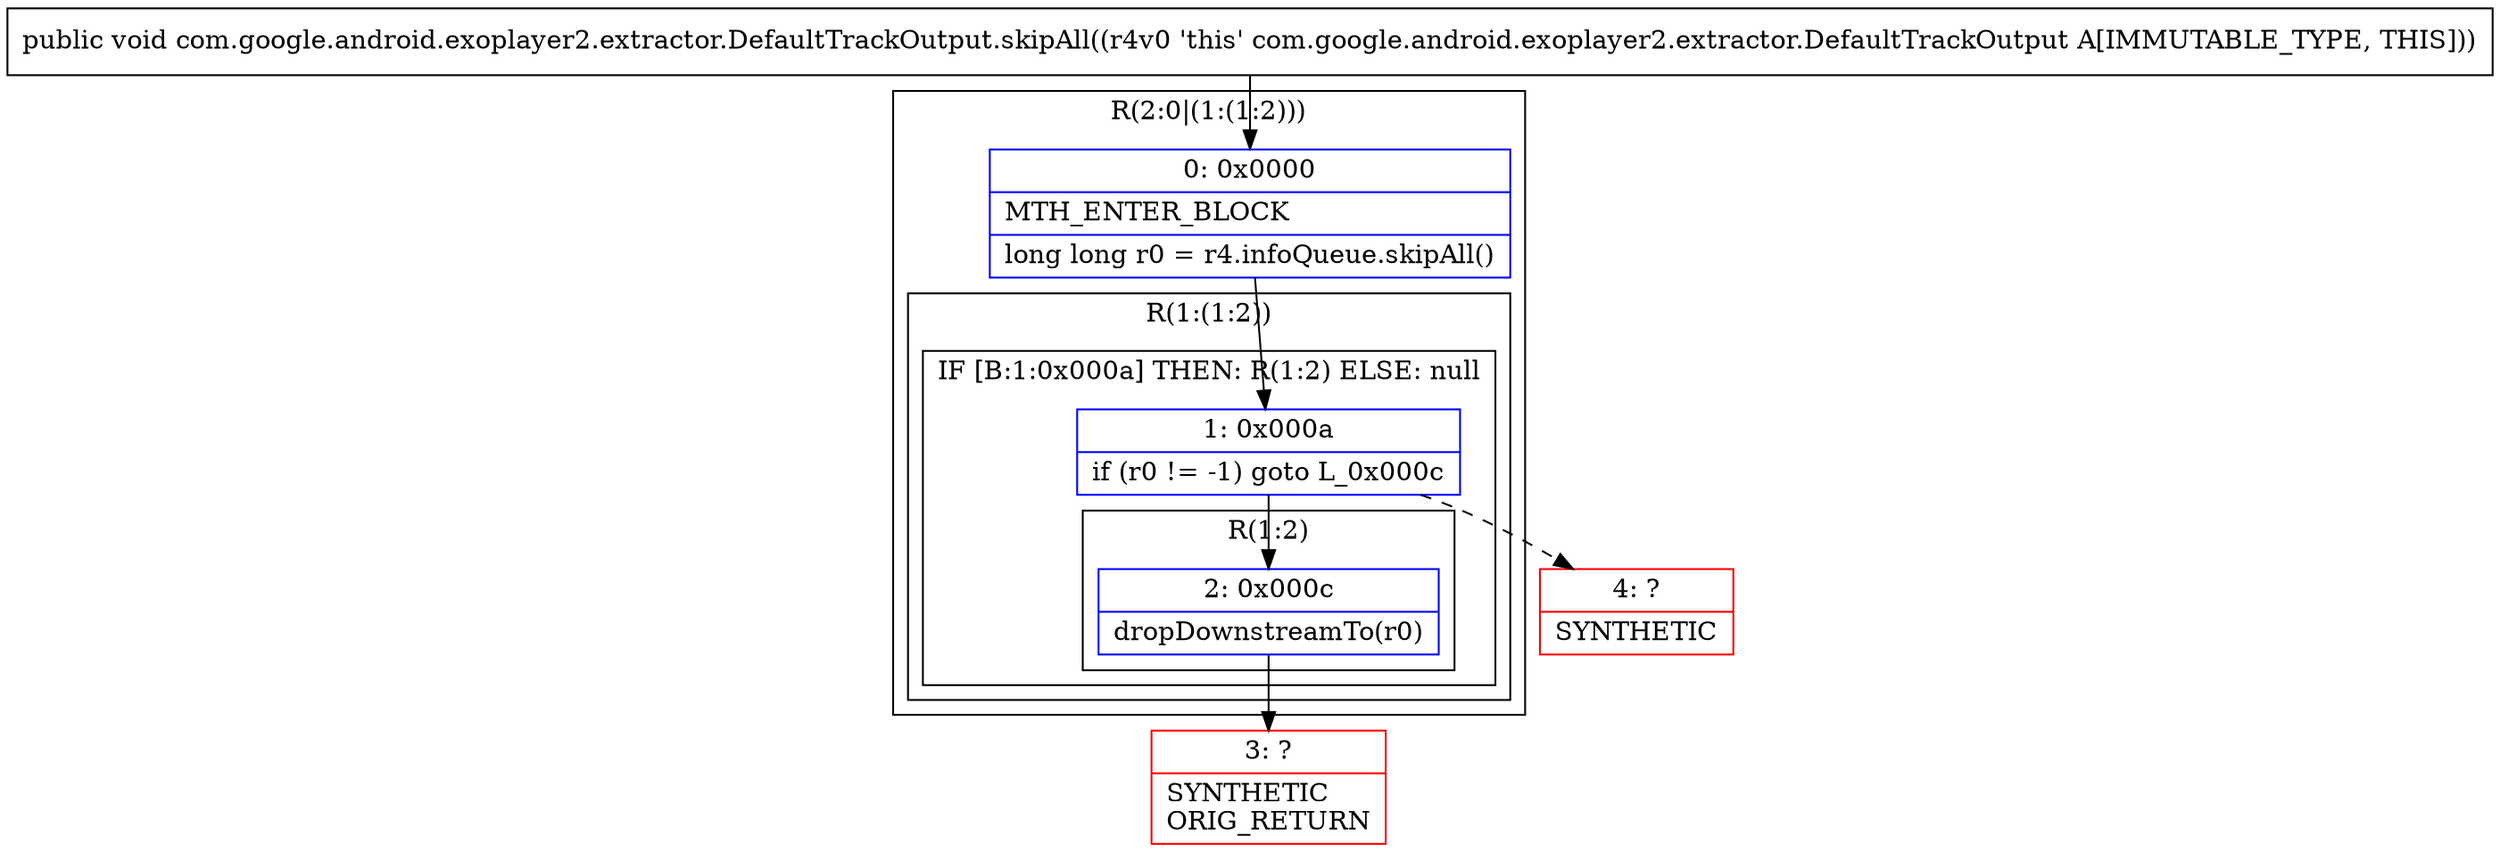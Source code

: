 digraph "CFG forcom.google.android.exoplayer2.extractor.DefaultTrackOutput.skipAll()V" {
subgraph cluster_Region_1772533498 {
label = "R(2:0|(1:(1:2)))";
node [shape=record,color=blue];
Node_0 [shape=record,label="{0\:\ 0x0000|MTH_ENTER_BLOCK\l|long long r0 = r4.infoQueue.skipAll()\l}"];
subgraph cluster_Region_1814044637 {
label = "R(1:(1:2))";
node [shape=record,color=blue];
subgraph cluster_IfRegion_1240488937 {
label = "IF [B:1:0x000a] THEN: R(1:2) ELSE: null";
node [shape=record,color=blue];
Node_1 [shape=record,label="{1\:\ 0x000a|if (r0 != \-1) goto L_0x000c\l}"];
subgraph cluster_Region_329823445 {
label = "R(1:2)";
node [shape=record,color=blue];
Node_2 [shape=record,label="{2\:\ 0x000c|dropDownstreamTo(r0)\l}"];
}
}
}
}
Node_3 [shape=record,color=red,label="{3\:\ ?|SYNTHETIC\lORIG_RETURN\l}"];
Node_4 [shape=record,color=red,label="{4\:\ ?|SYNTHETIC\l}"];
MethodNode[shape=record,label="{public void com.google.android.exoplayer2.extractor.DefaultTrackOutput.skipAll((r4v0 'this' com.google.android.exoplayer2.extractor.DefaultTrackOutput A[IMMUTABLE_TYPE, THIS])) }"];
MethodNode -> Node_0;
Node_0 -> Node_1;
Node_1 -> Node_2;
Node_1 -> Node_4[style=dashed];
Node_2 -> Node_3;
}

